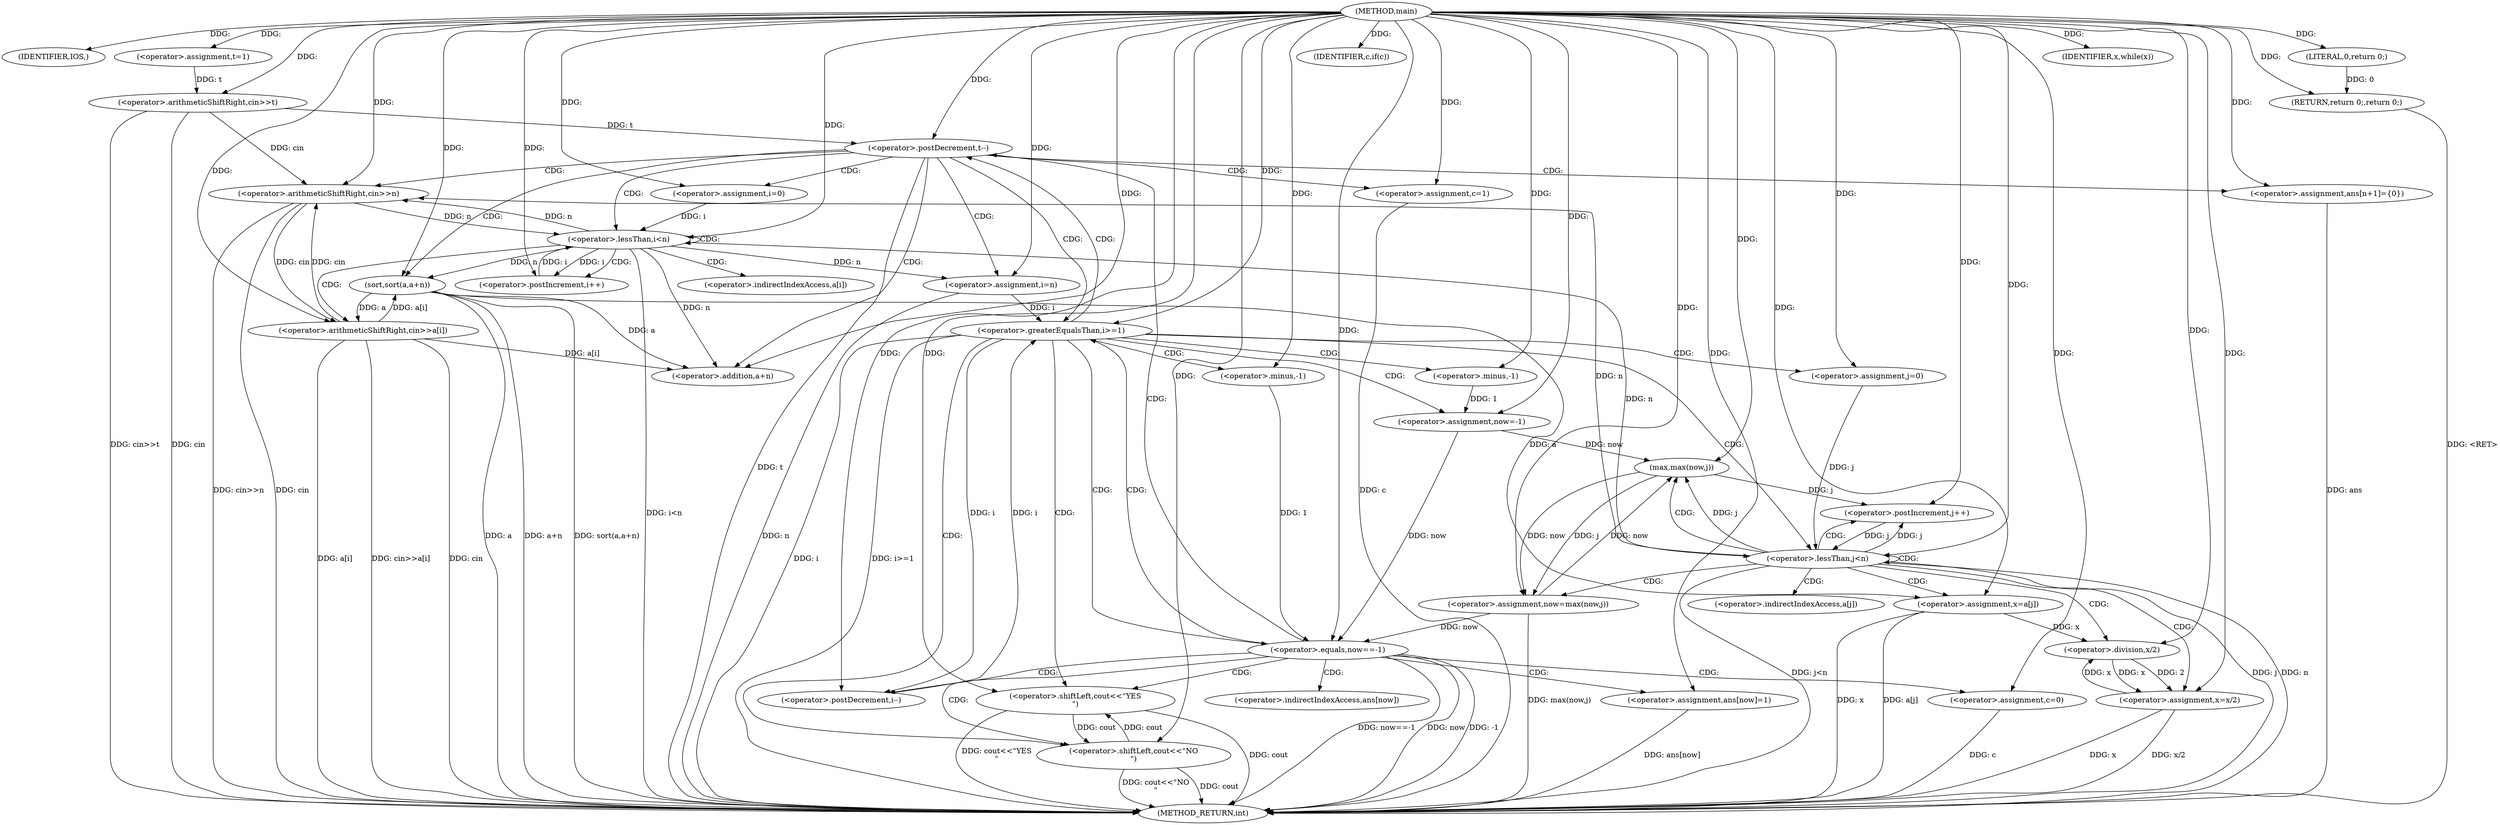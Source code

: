 digraph "main" {  
"1000104" [label = "(METHOD,main)" ]
"1000222" [label = "(METHOD_RETURN,int)" ]
"1000106" [label = "(IDENTIFIER,IOS,)" ]
"1000108" [label = "(<operator>.assignment,t=1)" ]
"1000111" [label = "(<operator>.arithmeticShiftRight,cin>>t)" ]
"1000220" [label = "(RETURN,return 0;,return 0;)" ]
"1000115" [label = "(<operator>.postDecrement,t--)" ]
"1000221" [label = "(LITERAL,0,return 0;)" ]
"1000119" [label = "(<operator>.arithmeticShiftRight,cin>>n)" ]
"1000138" [label = "(sort,sort(a,a+n))" ]
"1000144" [label = "(<operator>.assignment,ans[n+1]={0})" ]
"1000147" [label = "(<operator>.assignment,c=1)" ]
"1000125" [label = "(<operator>.assignment,i=0)" ]
"1000128" [label = "(<operator>.lessThan,i<n)" ]
"1000131" [label = "(<operator>.postIncrement,i++)" ]
"1000133" [label = "(<operator>.arithmeticShiftRight,cin>>a[i])" ]
"1000152" [label = "(<operator>.assignment,i=n)" ]
"1000155" [label = "(<operator>.greaterEqualsThan,i>=1)" ]
"1000158" [label = "(<operator>.postDecrement,i--)" ]
"1000212" [label = "(IDENTIFIER,c,if(c))" ]
"1000213" [label = "(<operator>.shiftLeft,cout<<\"YES\n\")" ]
"1000140" [label = "(<operator>.addition,a+n)" ]
"1000162" [label = "(<operator>.assignment,now=-1)" ]
"1000206" [label = "(<operator>.assignment,ans[now]=1)" ]
"1000217" [label = "(<operator>.shiftLeft,cout<<\"NO\n\")" ]
"1000168" [label = "(<operator>.assignment,j=0)" ]
"1000171" [label = "(<operator>.lessThan,j<n)" ]
"1000174" [label = "(<operator>.postIncrement,j++)" ]
"1000197" [label = "(<operator>.equals,now==-1)" ]
"1000164" [label = "(<operator>.minus,-1)" ]
"1000178" [label = "(<operator>.assignment,x=a[j])" ]
"1000202" [label = "(<operator>.assignment,c=0)" ]
"1000184" [label = "(IDENTIFIER,x,while(x))" ]
"1000199" [label = "(<operator>.minus,-1)" ]
"1000186" [label = "(<operator>.assignment,now=max(now,j))" ]
"1000191" [label = "(<operator>.assignment,x=x/2)" ]
"1000188" [label = "(max,max(now,j))" ]
"1000193" [label = "(<operator>.division,x/2)" ]
"1000135" [label = "(<operator>.indirectIndexAccess,a[i])" ]
"1000207" [label = "(<operator>.indirectIndexAccess,ans[now])" ]
"1000180" [label = "(<operator>.indirectIndexAccess,a[j])" ]
  "1000220" -> "1000222"  [ label = "DDG: <RET>"] 
  "1000111" -> "1000222"  [ label = "DDG: cin"] 
  "1000111" -> "1000222"  [ label = "DDG: cin>>t"] 
  "1000115" -> "1000222"  [ label = "DDG: t"] 
  "1000119" -> "1000222"  [ label = "DDG: cin"] 
  "1000119" -> "1000222"  [ label = "DDG: cin>>n"] 
  "1000128" -> "1000222"  [ label = "DDG: i<n"] 
  "1000138" -> "1000222"  [ label = "DDG: a"] 
  "1000138" -> "1000222"  [ label = "DDG: a+n"] 
  "1000138" -> "1000222"  [ label = "DDG: sort(a,a+n)"] 
  "1000144" -> "1000222"  [ label = "DDG: ans"] 
  "1000147" -> "1000222"  [ label = "DDG: c"] 
  "1000152" -> "1000222"  [ label = "DDG: n"] 
  "1000155" -> "1000222"  [ label = "DDG: i"] 
  "1000155" -> "1000222"  [ label = "DDG: i>=1"] 
  "1000171" -> "1000222"  [ label = "DDG: j"] 
  "1000171" -> "1000222"  [ label = "DDG: n"] 
  "1000171" -> "1000222"  [ label = "DDG: j<n"] 
  "1000197" -> "1000222"  [ label = "DDG: now"] 
  "1000197" -> "1000222"  [ label = "DDG: -1"] 
  "1000197" -> "1000222"  [ label = "DDG: now==-1"] 
  "1000206" -> "1000222"  [ label = "DDG: ans[now]"] 
  "1000202" -> "1000222"  [ label = "DDG: c"] 
  "1000217" -> "1000222"  [ label = "DDG: cout"] 
  "1000217" -> "1000222"  [ label = "DDG: cout<<\"NO\n\""] 
  "1000213" -> "1000222"  [ label = "DDG: cout"] 
  "1000213" -> "1000222"  [ label = "DDG: cout<<\"YES\n\""] 
  "1000178" -> "1000222"  [ label = "DDG: x"] 
  "1000178" -> "1000222"  [ label = "DDG: a[j]"] 
  "1000186" -> "1000222"  [ label = "DDG: max(now,j)"] 
  "1000191" -> "1000222"  [ label = "DDG: x"] 
  "1000191" -> "1000222"  [ label = "DDG: x/2"] 
  "1000133" -> "1000222"  [ label = "DDG: cin"] 
  "1000133" -> "1000222"  [ label = "DDG: a[i]"] 
  "1000133" -> "1000222"  [ label = "DDG: cin>>a[i]"] 
  "1000104" -> "1000106"  [ label = "DDG: "] 
  "1000104" -> "1000108"  [ label = "DDG: "] 
  "1000221" -> "1000220"  [ label = "DDG: 0"] 
  "1000104" -> "1000220"  [ label = "DDG: "] 
  "1000104" -> "1000111"  [ label = "DDG: "] 
  "1000108" -> "1000111"  [ label = "DDG: t"] 
  "1000104" -> "1000221"  [ label = "DDG: "] 
  "1000111" -> "1000115"  [ label = "DDG: t"] 
  "1000104" -> "1000115"  [ label = "DDG: "] 
  "1000104" -> "1000147"  [ label = "DDG: "] 
  "1000111" -> "1000119"  [ label = "DDG: cin"] 
  "1000133" -> "1000119"  [ label = "DDG: cin"] 
  "1000104" -> "1000119"  [ label = "DDG: "] 
  "1000171" -> "1000119"  [ label = "DDG: n"] 
  "1000128" -> "1000119"  [ label = "DDG: n"] 
  "1000104" -> "1000125"  [ label = "DDG: "] 
  "1000133" -> "1000138"  [ label = "DDG: a[i]"] 
  "1000104" -> "1000138"  [ label = "DDG: "] 
  "1000128" -> "1000138"  [ label = "DDG: n"] 
  "1000104" -> "1000144"  [ label = "DDG: "] 
  "1000104" -> "1000152"  [ label = "DDG: "] 
  "1000128" -> "1000152"  [ label = "DDG: n"] 
  "1000104" -> "1000212"  [ label = "DDG: "] 
  "1000125" -> "1000128"  [ label = "DDG: i"] 
  "1000131" -> "1000128"  [ label = "DDG: i"] 
  "1000104" -> "1000128"  [ label = "DDG: "] 
  "1000119" -> "1000128"  [ label = "DDG: n"] 
  "1000128" -> "1000131"  [ label = "DDG: i"] 
  "1000104" -> "1000131"  [ label = "DDG: "] 
  "1000119" -> "1000133"  [ label = "DDG: cin"] 
  "1000104" -> "1000133"  [ label = "DDG: "] 
  "1000138" -> "1000133"  [ label = "DDG: a"] 
  "1000138" -> "1000140"  [ label = "DDG: a"] 
  "1000133" -> "1000140"  [ label = "DDG: a[i]"] 
  "1000104" -> "1000140"  [ label = "DDG: "] 
  "1000128" -> "1000140"  [ label = "DDG: n"] 
  "1000152" -> "1000155"  [ label = "DDG: i"] 
  "1000158" -> "1000155"  [ label = "DDG: i"] 
  "1000104" -> "1000155"  [ label = "DDG: "] 
  "1000155" -> "1000158"  [ label = "DDG: i"] 
  "1000104" -> "1000158"  [ label = "DDG: "] 
  "1000164" -> "1000162"  [ label = "DDG: 1"] 
  "1000104" -> "1000206"  [ label = "DDG: "] 
  "1000217" -> "1000213"  [ label = "DDG: cout"] 
  "1000104" -> "1000213"  [ label = "DDG: "] 
  "1000104" -> "1000162"  [ label = "DDG: "] 
  "1000104" -> "1000168"  [ label = "DDG: "] 
  "1000213" -> "1000217"  [ label = "DDG: cout"] 
  "1000104" -> "1000217"  [ label = "DDG: "] 
  "1000104" -> "1000164"  [ label = "DDG: "] 
  "1000168" -> "1000171"  [ label = "DDG: j"] 
  "1000174" -> "1000171"  [ label = "DDG: j"] 
  "1000104" -> "1000171"  [ label = "DDG: "] 
  "1000128" -> "1000171"  [ label = "DDG: n"] 
  "1000171" -> "1000174"  [ label = "DDG: j"] 
  "1000188" -> "1000174"  [ label = "DDG: j"] 
  "1000104" -> "1000174"  [ label = "DDG: "] 
  "1000138" -> "1000178"  [ label = "DDG: a"] 
  "1000162" -> "1000197"  [ label = "DDG: now"] 
  "1000186" -> "1000197"  [ label = "DDG: now"] 
  "1000104" -> "1000197"  [ label = "DDG: "] 
  "1000199" -> "1000197"  [ label = "DDG: 1"] 
  "1000104" -> "1000202"  [ label = "DDG: "] 
  "1000104" -> "1000178"  [ label = "DDG: "] 
  "1000104" -> "1000184"  [ label = "DDG: "] 
  "1000104" -> "1000199"  [ label = "DDG: "] 
  "1000188" -> "1000186"  [ label = "DDG: j"] 
  "1000188" -> "1000186"  [ label = "DDG: now"] 
  "1000193" -> "1000191"  [ label = "DDG: 2"] 
  "1000193" -> "1000191"  [ label = "DDG: x"] 
  "1000104" -> "1000186"  [ label = "DDG: "] 
  "1000104" -> "1000191"  [ label = "DDG: "] 
  "1000162" -> "1000188"  [ label = "DDG: now"] 
  "1000186" -> "1000188"  [ label = "DDG: now"] 
  "1000104" -> "1000188"  [ label = "DDG: "] 
  "1000171" -> "1000188"  [ label = "DDG: j"] 
  "1000178" -> "1000193"  [ label = "DDG: x"] 
  "1000191" -> "1000193"  [ label = "DDG: x"] 
  "1000104" -> "1000193"  [ label = "DDG: "] 
  "1000115" -> "1000125"  [ label = "CDG: "] 
  "1000115" -> "1000128"  [ label = "CDG: "] 
  "1000115" -> "1000152"  [ label = "CDG: "] 
  "1000115" -> "1000119"  [ label = "CDG: "] 
  "1000115" -> "1000144"  [ label = "CDG: "] 
  "1000115" -> "1000155"  [ label = "CDG: "] 
  "1000115" -> "1000147"  [ label = "CDG: "] 
  "1000115" -> "1000140"  [ label = "CDG: "] 
  "1000115" -> "1000138"  [ label = "CDG: "] 
  "1000128" -> "1000128"  [ label = "CDG: "] 
  "1000128" -> "1000135"  [ label = "CDG: "] 
  "1000128" -> "1000133"  [ label = "CDG: "] 
  "1000128" -> "1000131"  [ label = "CDG: "] 
  "1000155" -> "1000164"  [ label = "CDG: "] 
  "1000155" -> "1000199"  [ label = "CDG: "] 
  "1000155" -> "1000197"  [ label = "CDG: "] 
  "1000155" -> "1000168"  [ label = "CDG: "] 
  "1000155" -> "1000171"  [ label = "CDG: "] 
  "1000155" -> "1000115"  [ label = "CDG: "] 
  "1000155" -> "1000162"  [ label = "CDG: "] 
  "1000155" -> "1000213"  [ label = "CDG: "] 
  "1000155" -> "1000217"  [ label = "CDG: "] 
  "1000171" -> "1000174"  [ label = "CDG: "] 
  "1000171" -> "1000180"  [ label = "CDG: "] 
  "1000171" -> "1000178"  [ label = "CDG: "] 
  "1000171" -> "1000171"  [ label = "CDG: "] 
  "1000171" -> "1000191"  [ label = "CDG: "] 
  "1000171" -> "1000186"  [ label = "CDG: "] 
  "1000171" -> "1000188"  [ label = "CDG: "] 
  "1000171" -> "1000193"  [ label = "CDG: "] 
  "1000197" -> "1000207"  [ label = "CDG: "] 
  "1000197" -> "1000206"  [ label = "CDG: "] 
  "1000197" -> "1000158"  [ label = "CDG: "] 
  "1000197" -> "1000155"  [ label = "CDG: "] 
  "1000197" -> "1000202"  [ label = "CDG: "] 
  "1000197" -> "1000115"  [ label = "CDG: "] 
  "1000197" -> "1000213"  [ label = "CDG: "] 
  "1000197" -> "1000217"  [ label = "CDG: "] 
}
